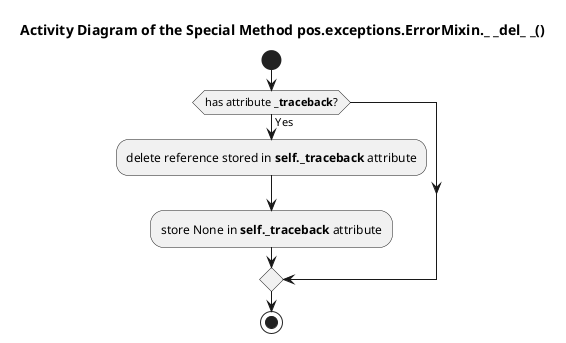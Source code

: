 @startuml

title Activity Diagram of the Special Method pos.exceptions.ErrorMixin._ _del_ _()

start

if (has attribute <b>_traceback</b>?) then (Yes)
    :delete reference stored in <b>self._traceback</b> attribute;
    
    :store None in <b>self._traceback</b> attribute;
endif

stop

@enduml